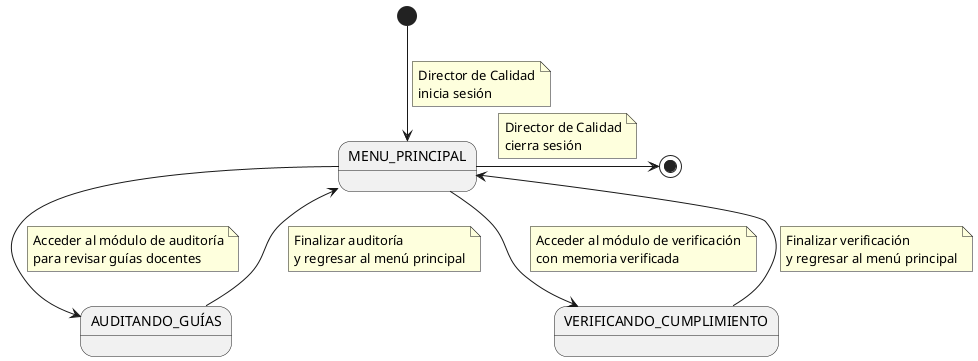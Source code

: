 @startuml diagramaContextoDirectorCalidad

state "MENU_PRINCIPAL" as MenuPrincipal
state "AUDITANDO_GUÍAS" as AuditandoGuias
state "VERIFICANDO_CUMPLIMIENTO" as VerificandoCumplimiento

[*] --> MenuPrincipal
    note on link
        Director de Calidad
        inicia sesión
    end note

MenuPrincipal -> [*]
    note on link
        Director de Calidad
        cierra sesión
    end note

MenuPrincipal --> AuditandoGuias
    note on link
        Acceder al módulo de auditoría
        para revisar guías docentes
    end note

AuditandoGuias --> MenuPrincipal
    note on link
        Finalizar auditoría
        y regresar al menú principal
    end note

MenuPrincipal --> VerificandoCumplimiento
    note on link
        Acceder al módulo de verificación
        con memoria verificada
    end note

VerificandoCumplimiento --> MenuPrincipal
    note on link
        Finalizar verificación
        y regresar al menú principal
    end note

@enduml
